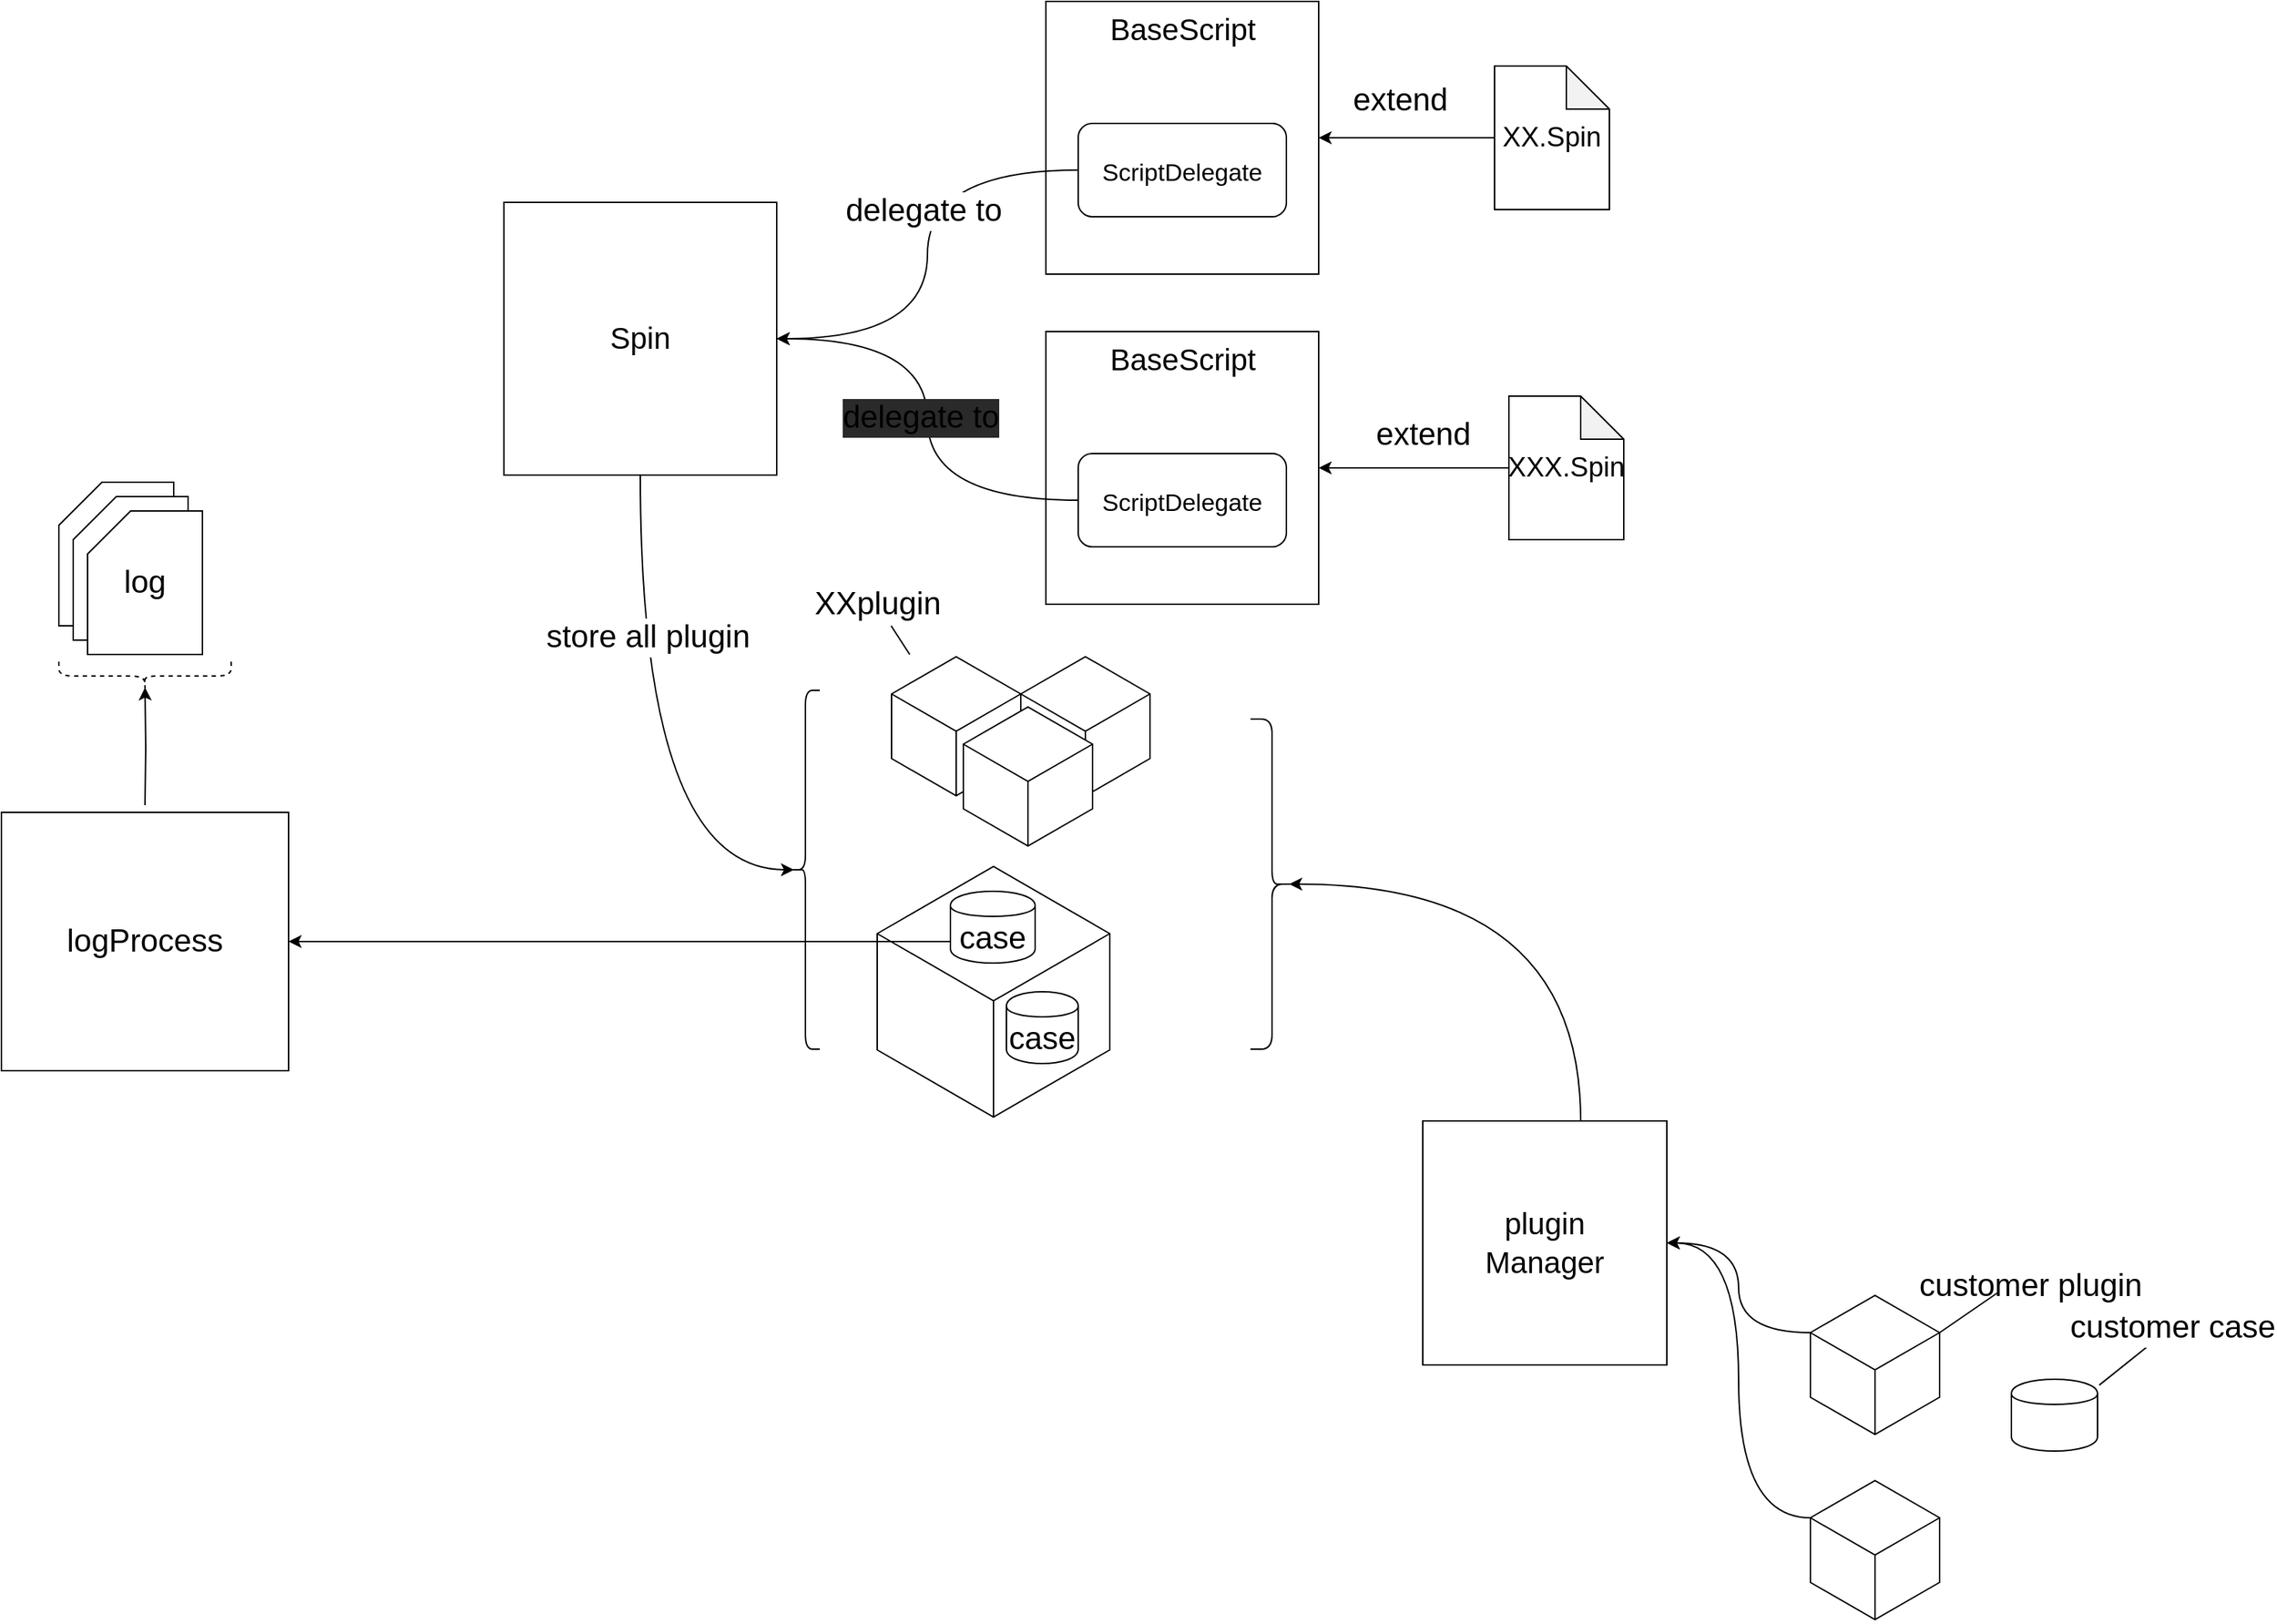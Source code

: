 <mxfile version="13.1.3">
    <diagram id="6hGFLwfOUW9BJ-s0fimq" name="Page-1">
        <mxGraphModel dx="1993" dy="676" grid="1" gridSize="10" guides="1" tooltips="1" connect="1" arrows="1" fold="1" page="1" pageScale="1" pageWidth="827" pageHeight="1169" math="0" shadow="0">
            <root>
                <mxCell id="0"/>
                <mxCell id="1" parent="0"/>
                <mxCell id="57" value="" style="html=1;whiteSpace=wrap;aspect=fixed;shape=isoCube;backgroundOutline=1;gradientColor=none;fontSize=22;align=center;" vertex="1" parent="1">
                    <mxGeometry x="140" y="740" width="162" height="180" as="geometry"/>
                </mxCell>
                <mxCell id="8" value="&lt;font style=&quot;font-size: 19px&quot;&gt;XX.&lt;font style=&quot;font-size: 19px&quot;&gt;Spin&lt;/font&gt;&lt;/font&gt;" style="shape=note;whiteSpace=wrap;html=1;backgroundOutline=1;darkOpacity=0.05;gradientColor=none;" vertex="1" parent="1">
                    <mxGeometry x="570" y="185" width="80" height="100" as="geometry"/>
                </mxCell>
                <mxCell id="28" style="edgeStyle=orthogonalEdgeStyle;rounded=0;orthogonalLoop=1;jettySize=auto;html=1;exitX=0;exitY=0.5;exitDx=0;exitDy=0;entryX=1;entryY=0.5;entryDx=0;entryDy=0;fontSize=22;exitPerimeter=0;" edge="1" parent="1" source="8" target="12">
                    <mxGeometry relative="1" as="geometry"/>
                </mxCell>
                <mxCell id="12" value="&lt;font style=&quot;font-size: 21px&quot;&gt;BaseScript&lt;/font&gt;" style="whiteSpace=wrap;html=1;aspect=fixed;gradientColor=none;verticalAlign=top;align=center;" vertex="1" parent="1">
                    <mxGeometry x="257.5" y="140" width="190" height="190" as="geometry"/>
                </mxCell>
                <mxCell id="56" style="edgeStyle=orthogonalEdgeStyle;rounded=0;orthogonalLoop=1;jettySize=auto;html=1;exitX=0.5;exitY=1;exitDx=0;exitDy=0;entryX=0.1;entryY=0.5;entryDx=0;entryDy=0;entryPerimeter=0;fontSize=22;curved=1;" edge="1" parent="1" source="16" target="54">
                    <mxGeometry relative="1" as="geometry">
                        <Array as="points">
                            <mxPoint x="-25" y="745"/>
                        </Array>
                    </mxGeometry>
                </mxCell>
                <mxCell id="89" value="store all plugin" style="edgeLabel;html=1;align=center;verticalAlign=middle;resizable=0;points=[];fontSize=22;" vertex="1" connectable="0" parent="56">
                    <mxGeometry x="-0.409" y="5" relative="1" as="geometry">
                        <mxPoint as="offset"/>
                    </mxGeometry>
                </mxCell>
                <mxCell id="16" value="&lt;font style=&quot;font-size: 21px&quot;&gt;Spin&lt;/font&gt;" style="whiteSpace=wrap;html=1;aspect=fixed;gradientColor=none;align=center;verticalAlign=middle;fontSize=22;" vertex="1" parent="1">
                    <mxGeometry x="-120" y="280" width="190" height="190" as="geometry"/>
                </mxCell>
                <mxCell id="30" style="edgeStyle=orthogonalEdgeStyle;rounded=0;orthogonalLoop=1;jettySize=auto;html=1;exitX=0;exitY=0.5;exitDx=0;exitDy=0;fontSize=22;curved=1;" edge="1" parent="1" source="22" target="16">
                    <mxGeometry relative="1" as="geometry"/>
                </mxCell>
                <mxCell id="86" value="delegate to" style="edgeLabel;html=1;align=center;verticalAlign=middle;resizable=0;points=[];fontSize=22;" vertex="1" connectable="0" parent="30">
                    <mxGeometry x="-0.359" y="15" relative="1" as="geometry">
                        <mxPoint x="-18" y="27.76" as="offset"/>
                    </mxGeometry>
                </mxCell>
                <mxCell id="22" value="&lt;font style=&quot;font-size: 17px&quot;&gt;ScriptDelegate&lt;/font&gt;" style="rounded=1;whiteSpace=wrap;html=1;gradientColor=none;fontSize=22;align=center;" vertex="1" parent="1">
                    <mxGeometry x="280" y="225" width="145" height="65" as="geometry"/>
                </mxCell>
                <mxCell id="36" value="&lt;font style=&quot;font-size: 19px&quot;&gt;XXX.&lt;font style=&quot;font-size: 19px&quot;&gt;Spin&lt;/font&gt;&lt;/font&gt;" style="shape=note;whiteSpace=wrap;html=1;backgroundOutline=1;darkOpacity=0.05;gradientColor=none;" vertex="1" parent="1">
                    <mxGeometry x="580" y="415" width="80" height="100" as="geometry"/>
                </mxCell>
                <mxCell id="37" style="edgeStyle=orthogonalEdgeStyle;rounded=0;orthogonalLoop=1;jettySize=auto;html=1;exitX=0;exitY=0.5;exitDx=0;exitDy=0;entryX=1;entryY=0.5;entryDx=0;entryDy=0;fontSize=22;exitPerimeter=0;" edge="1" parent="1" source="36" target="38">
                    <mxGeometry relative="1" as="geometry"/>
                </mxCell>
                <mxCell id="38" value="&lt;font style=&quot;font-size: 21px&quot;&gt;BaseScript&lt;/font&gt;" style="whiteSpace=wrap;html=1;aspect=fixed;gradientColor=none;verticalAlign=top;align=center;" vertex="1" parent="1">
                    <mxGeometry x="257.5" y="370" width="190" height="190" as="geometry"/>
                </mxCell>
                <mxCell id="41" style="edgeStyle=orthogonalEdgeStyle;rounded=0;orthogonalLoop=1;jettySize=auto;html=1;exitX=0;exitY=0.5;exitDx=0;exitDy=0;entryX=1;entryY=0.5;entryDx=0;entryDy=0;fontSize=22;curved=1;" edge="1" parent="1" source="39" target="16">
                    <mxGeometry relative="1" as="geometry"/>
                </mxCell>
                <mxCell id="39" value="&lt;font style=&quot;font-size: 17px&quot;&gt;ScriptDelegate&lt;/font&gt;" style="rounded=1;whiteSpace=wrap;html=1;gradientColor=none;fontSize=22;align=center;" vertex="1" parent="1">
                    <mxGeometry x="280" y="455" width="145" height="65" as="geometry"/>
                </mxCell>
                <mxCell id="43" value="" style="html=1;whiteSpace=wrap;aspect=fixed;shape=isoCube;backgroundOutline=1;gradientColor=none;fontSize=22;align=center;" vertex="1" parent="1">
                    <mxGeometry x="150" y="595" width="90" height="100" as="geometry"/>
                </mxCell>
                <mxCell id="49" value="" style="html=1;whiteSpace=wrap;aspect=fixed;shape=isoCube;backgroundOutline=1;gradientColor=none;fontSize=22;align=center;" vertex="1" parent="1">
                    <mxGeometry x="240" y="595" width="90" height="100" as="geometry"/>
                </mxCell>
                <mxCell id="50" value="" style="html=1;whiteSpace=wrap;aspect=fixed;shape=isoCube;backgroundOutline=1;gradientColor=none;fontSize=22;align=center;" vertex="1" parent="1">
                    <mxGeometry x="200" y="630" width="90" height="100" as="geometry"/>
                </mxCell>
                <mxCell id="51" value="XXplugin" style="text;html=1;align=center;verticalAlign=middle;resizable=0;points=[];autosize=1;fontSize=22;" vertex="1" parent="1">
                    <mxGeometry x="90" y="545" width="100" height="30" as="geometry"/>
                </mxCell>
                <mxCell id="53" value="" style="endArrow=none;html=1;fontSize=22;" edge="1" parent="1" source="51" target="43">
                    <mxGeometry width="50" height="50" relative="1" as="geometry">
                        <mxPoint x="100" y="640" as="sourcePoint"/>
                        <mxPoint x="150" y="590" as="targetPoint"/>
                    </mxGeometry>
                </mxCell>
                <mxCell id="54" value="" style="shape=curlyBracket;whiteSpace=wrap;html=1;rounded=1;gradientColor=none;fontSize=22;align=center;" vertex="1" parent="1">
                    <mxGeometry x="80" y="620" width="20" height="250" as="geometry"/>
                </mxCell>
                <mxCell id="58" value="case" style="shape=cylinder;whiteSpace=wrap;html=1;boundedLbl=1;backgroundOutline=1;gradientColor=none;fontSize=22;align=center;" vertex="1" parent="1">
                    <mxGeometry x="230" y="830" width="50" height="50" as="geometry"/>
                </mxCell>
                <mxCell id="65" style="edgeStyle=orthogonalEdgeStyle;rounded=0;orthogonalLoop=1;jettySize=auto;html=1;exitX=0;exitY=0.7;exitDx=0;exitDy=0;entryX=1;entryY=0.5;entryDx=0;entryDy=0;fontSize=22;" edge="1" parent="1" source="59" target="63">
                    <mxGeometry relative="1" as="geometry"/>
                </mxCell>
                <mxCell id="59" value="case" style="shape=cylinder;whiteSpace=wrap;html=1;boundedLbl=1;backgroundOutline=1;gradientColor=none;fontSize=22;align=center;" vertex="1" parent="1">
                    <mxGeometry x="191" y="760" width="59" height="50" as="geometry"/>
                </mxCell>
                <mxCell id="60" value="log" style="shape=card;whiteSpace=wrap;html=1;gradientColor=none;fontSize=22;align=center;" vertex="1" parent="1">
                    <mxGeometry x="-430" y="475" width="80" height="100" as="geometry"/>
                </mxCell>
                <mxCell id="61" value="log" style="shape=card;whiteSpace=wrap;html=1;gradientColor=none;fontSize=22;align=center;" vertex="1" parent="1">
                    <mxGeometry x="-420" y="485" width="80" height="100" as="geometry"/>
                </mxCell>
                <mxCell id="62" value="log" style="shape=card;whiteSpace=wrap;html=1;gradientColor=none;fontSize=22;align=center;" vertex="1" parent="1">
                    <mxGeometry x="-410" y="495" width="80" height="100" as="geometry"/>
                </mxCell>
                <mxCell id="63" value="logProcess" style="rounded=0;whiteSpace=wrap;html=1;gradientColor=none;fontSize=22;align=center;" vertex="1" parent="1">
                    <mxGeometry x="-470" y="705" width="200" height="180" as="geometry"/>
                </mxCell>
                <mxCell id="68" style="edgeStyle=orthogonalEdgeStyle;rounded=0;orthogonalLoop=1;jettySize=auto;html=1;exitX=0.1;exitY=0.5;exitDx=0;exitDy=0;exitPerimeter=0;fontSize=22;entryX=0.1;entryY=0.5;entryDx=0;entryDy=0;entryPerimeter=0;" edge="1" parent="1" target="66">
                    <mxGeometry relative="1" as="geometry">
                        <mxPoint x="-370" y="700" as="sourcePoint"/>
                    </mxGeometry>
                </mxCell>
                <mxCell id="66" value="" style="shape=curlyBracket;whiteSpace=wrap;html=1;rounded=1;dashed=1;gradientColor=none;fontSize=22;align=center;rotation=-90;" vertex="1" parent="1">
                    <mxGeometry x="-380" y="550" width="20" height="120" as="geometry"/>
                </mxCell>
                <mxCell id="71" style="edgeStyle=orthogonalEdgeStyle;rounded=0;orthogonalLoop=1;jettySize=auto;html=1;entryX=0.1;entryY=0.5;entryDx=0;entryDy=0;entryPerimeter=0;fontSize=22;curved=1;" edge="1" parent="1" source="69" target="70">
                    <mxGeometry relative="1" as="geometry">
                        <Array as="points">
                            <mxPoint x="630" y="755"/>
                        </Array>
                    </mxGeometry>
                </mxCell>
                <mxCell id="69" value="&lt;font style=&quot;font-size: 21px&quot;&gt;plugin&lt;br&gt;Manager&lt;/font&gt;" style="whiteSpace=wrap;html=1;aspect=fixed;gradientColor=none;fontSize=22;align=center;" vertex="1" parent="1">
                    <mxGeometry x="520" y="920" width="170" height="170" as="geometry"/>
                </mxCell>
                <mxCell id="70" value="" style="shape=curlyBracket;whiteSpace=wrap;html=1;rounded=1;gradientColor=#ffffff;fontSize=22;align=center;direction=west;" vertex="1" parent="1">
                    <mxGeometry x="400" y="640" width="30" height="230" as="geometry"/>
                </mxCell>
                <mxCell id="75" style="edgeStyle=orthogonalEdgeStyle;rounded=0;orthogonalLoop=1;jettySize=auto;html=1;exitX=0;exitY=0;exitDx=0;exitDy=27.5;exitPerimeter=0;fontSize=22;curved=1;" edge="1" parent="1" source="72" target="69">
                    <mxGeometry relative="1" as="geometry"/>
                </mxCell>
                <mxCell id="72" value="" style="html=1;whiteSpace=wrap;aspect=fixed;shape=isoCube;backgroundOutline=1;gradientColor=none;fontSize=22;align=center;" vertex="1" parent="1">
                    <mxGeometry x="790" y="1040" width="90" height="100" as="geometry"/>
                </mxCell>
                <mxCell id="73" value="" style="endArrow=none;html=1;fontSize=22;exitX=0;exitY=0;exitDx=90;exitDy=27.5;exitPerimeter=0;" edge="1" parent="1" source="72">
                    <mxGeometry width="50" height="50" relative="1" as="geometry">
                        <mxPoint x="870" y="1090" as="sourcePoint"/>
                        <mxPoint x="920" y="1040" as="targetPoint"/>
                    </mxGeometry>
                </mxCell>
                <mxCell id="74" value="customer plugin" style="text;html=1;align=center;verticalAlign=middle;resizable=0;points=[];autosize=1;fontSize=22;" vertex="1" parent="1">
                    <mxGeometry x="858" y="1020" width="170" height="30" as="geometry"/>
                </mxCell>
                <mxCell id="77" style="edgeStyle=orthogonalEdgeStyle;rounded=0;orthogonalLoop=1;jettySize=auto;html=1;exitX=0;exitY=0;exitDx=0;exitDy=27.5;exitPerimeter=0;entryX=1;entryY=0.5;entryDx=0;entryDy=0;fontSize=22;curved=1;" edge="1" parent="1" source="76" target="69">
                    <mxGeometry relative="1" as="geometry"/>
                </mxCell>
                <mxCell id="76" value="" style="html=1;whiteSpace=wrap;aspect=fixed;shape=isoCube;backgroundOutline=1;gradientColor=none;fontSize=22;align=center;" vertex="1" parent="1">
                    <mxGeometry x="790" y="1169" width="90" height="100" as="geometry"/>
                </mxCell>
                <mxCell id="78" value="" style="shape=cylinder;whiteSpace=wrap;html=1;boundedLbl=1;backgroundOutline=1;gradientColor=none;fontSize=22;align=center;" vertex="1" parent="1">
                    <mxGeometry x="930" y="1100" width="60" height="50" as="geometry"/>
                </mxCell>
                <mxCell id="81" value="" style="endArrow=none;html=1;fontSize=22;exitX=1.02;exitY=0.081;exitDx=0;exitDy=0;exitPerimeter=0;" edge="1" parent="1" source="78">
                    <mxGeometry width="50" height="50" relative="1" as="geometry">
                        <mxPoint x="990" y="1115" as="sourcePoint"/>
                        <mxPoint x="1040" y="1065" as="targetPoint"/>
                    </mxGeometry>
                </mxCell>
                <mxCell id="82" value="customer case" style="edgeLabel;html=1;align=center;verticalAlign=middle;resizable=0;points=[];fontSize=22;" vertex="1" connectable="0" parent="81">
                    <mxGeometry x="1" y="-2" relative="1" as="geometry">
                        <mxPoint x="1" y="-3" as="offset"/>
                    </mxGeometry>
                </mxCell>
                <mxCell id="84" value="extend" style="text;html=1;align=center;verticalAlign=middle;resizable=0;points=[];autosize=1;fontSize=22;" vertex="1" parent="1">
                    <mxGeometry x="464" y="194" width="80" height="30" as="geometry"/>
                </mxCell>
                <mxCell id="85" value="extend" style="text;html=1;align=center;verticalAlign=middle;resizable=0;points=[];autosize=1;fontSize=22;" vertex="1" parent="1">
                    <mxGeometry x="480" y="427" width="80" height="30" as="geometry"/>
                </mxCell>
                <mxCell id="87" value="delegate to" style="text;html=1;align=center;verticalAlign=middle;resizable=0;points=[];autosize=1;fontSize=22;labelBackgroundColor=#2A2A2A;labelBorderColor=none;" vertex="1" parent="1">
                    <mxGeometry x="110" y="415" width="120" height="30" as="geometry"/>
                </mxCell>
            </root>
        </mxGraphModel>
    </diagram>
</mxfile>
